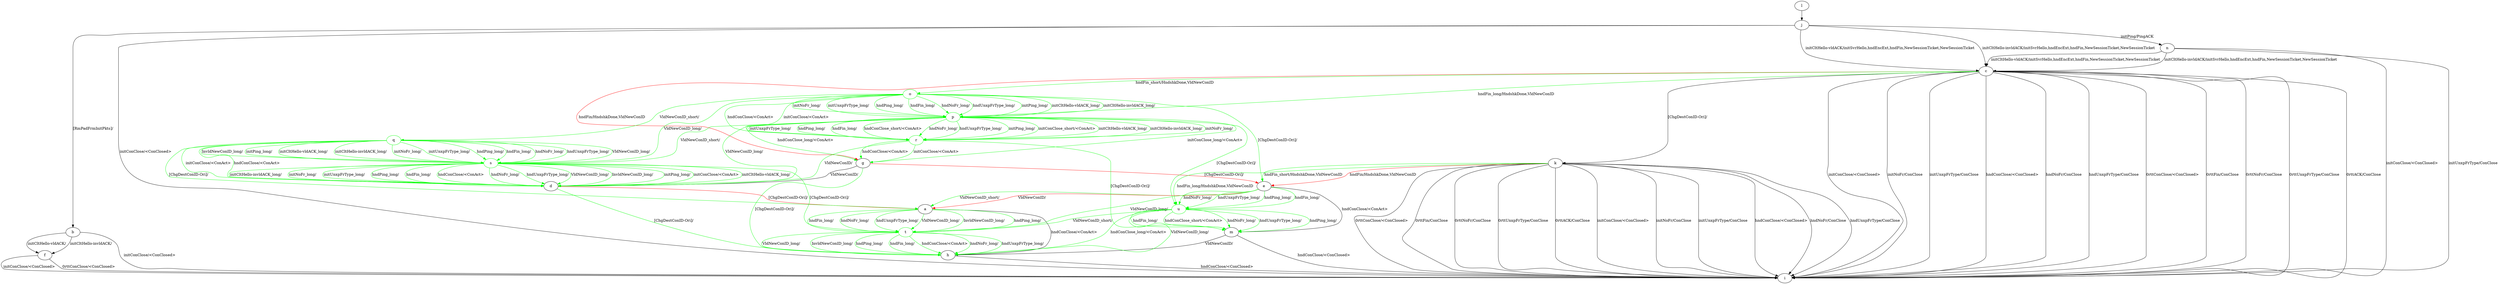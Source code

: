 digraph "" {
	a -> h	[key=0,
		label="hndConClose/<ConAct> "];
	t	[color=green];
	a -> t	[key=0,
		color=green,
		label="hndPing_long/ "];
	a -> t	[key=1,
		color=green,
		label="hndFin_long/ "];
	a -> t	[key=2,
		color=green,
		label="hndNoFr_long/ "];
	a -> t	[key=3,
		color=green,
		label="hndUnxpFrType_long/ "];
	a -> t	[key=4,
		color=green,
		label="VldNewConID_long/ "];
	a -> t	[key=5,
		color=green,
		label="InvldNewConID_long/ "];
	b -> f	[key=0,
		label="initCltHello-vldACK/ "];
	b -> f	[key=1,
		label="initCltHello-invldACK/ "];
	b -> i	[key=0,
		label="initConClose/<ConClosed> "];
	c -> g	[key=0,
		color=red,
		label="hndFin/HndshkDone,VldNewConID "];
	c -> i	[key=0,
		label="initConClose/<ConClosed> "];
	c -> i	[key=1,
		label="initNoFr/ConClose "];
	c -> i	[key=2,
		label="initUnxpFrType/ConClose "];
	c -> i	[key=3,
		label="hndConClose/<ConClosed> "];
	c -> i	[key=4,
		label="hndNoFr/ConClose "];
	c -> i	[key=5,
		label="hndUnxpFrType/ConClose "];
	c -> i	[key=6,
		label="0rttConClose/<ConClosed> "];
	c -> i	[key=7,
		label="0rttFin/ConClose "];
	c -> i	[key=8,
		label="0rttNoFr/ConClose "];
	c -> i	[key=9,
		label="0rttUnxpFrType/ConClose "];
	c -> i	[key=10,
		label="0rttACK/ConClose "];
	c -> k	[key=0,
		label="[ChgDestConID-Ori]/ "];
	o	[color=green];
	c -> o	[key=0,
		color=green,
		label="hndFin_short/HndshkDone,VldNewConID "];
	p	[color=green];
	c -> p	[key=0,
		color=green,
		label="hndFin_long/HndshkDone,VldNewConID "];
	d -> a	[key=0,
		color=red,
		label="[ChgDestConID-Ori]/ "];
	d -> h	[key=0,
		color=green,
		label="[ChgDestConID-Ori]/ "];
	e -> a	[key=0,
		color=green,
		label="VldNewConID_short/ "];
	e -> a	[key=1,
		color=red,
		label="VldNewConID/ "];
	e -> m	[key=0,
		label="hndConClose/<ConAct> "];
	e -> t	[key=0,
		color=green,
		label="VldNewConID_long/ "];
	u	[color=green];
	e -> u	[key=0,
		color=green,
		label="hndPing_long/ "];
	e -> u	[key=1,
		color=green,
		label="hndFin_long/ "];
	e -> u	[key=2,
		color=green,
		label="hndNoFr_long/ "];
	e -> u	[key=3,
		color=green,
		label="hndUnxpFrType_long/ "];
	f -> i	[key=0,
		label="initConClose/<ConClosed> "];
	f -> i	[key=1,
		label="0rttConClose/<ConClosed> "];
	g -> d	[key=0,
		label="VldNewConID/ "];
	g -> e	[key=0,
		color=red,
		label="[ChgDestConID-Ori]/ "];
	g -> h	[key=0,
		color=green,
		label="[ChgDestConID-Ori]/ "];
	h -> i	[key=0,
		label="hndConClose/<ConClosed> "];
	j -> b	[key=0,
		label="[RmPadFrmInitPkts]/ "];
	j -> c	[key=0,
		label="initCltHello-vldACK/initSvrHello,hndEncExt,hndFin,NewSessionTicket,NewSessionTicket "];
	j -> c	[key=1,
		label="initCltHello-invldACK/initSvrHello,hndEncExt,hndFin,NewSessionTicket,NewSessionTicket "];
	j -> i	[key=0,
		label="initConClose/<ConClosed> "];
	j -> n	[key=0,
		label="initPing/PingACK "];
	k -> e	[key=0,
		color=green,
		label="hndFin_short/HndshkDone,VldNewConID "];
	k -> e	[key=1,
		color=red,
		label="hndFin/HndshkDone,VldNewConID "];
	k -> i	[key=0,
		label="initConClose/<ConClosed> "];
	k -> i	[key=1,
		label="initNoFr/ConClose "];
	k -> i	[key=2,
		label="initUnxpFrType/ConClose "];
	k -> i	[key=3,
		label="hndConClose/<ConClosed> "];
	k -> i	[key=4,
		label="hndNoFr/ConClose "];
	k -> i	[key=5,
		label="hndUnxpFrType/ConClose "];
	k -> i	[key=6,
		label="0rttConClose/<ConClosed> "];
	k -> i	[key=7,
		label="0rttFin/ConClose "];
	k -> i	[key=8,
		label="0rttNoFr/ConClose "];
	k -> i	[key=9,
		label="0rttUnxpFrType/ConClose "];
	k -> i	[key=10,
		label="0rttACK/ConClose "];
	k -> u	[key=0,
		color=green,
		label="hndFin_long/HndshkDone,VldNewConID "];
	l -> j	[key=0];
	m -> h	[key=0,
		label="VldNewConID/ "];
	m -> i	[key=0,
		label="hndConClose/<ConClosed> "];
	n -> c	[key=0,
		label="initCltHello-vldACK/initSvrHello,hndEncExt,hndFin,NewSessionTicket,NewSessionTicket "];
	n -> c	[key=1,
		label="initCltHello-invldACK/initSvrHello,hndEncExt,hndFin,NewSessionTicket,NewSessionTicket "];
	n -> i	[key=0,
		label="initConClose/<ConClosed> "];
	n -> i	[key=1,
		label="initUnxpFrType/ConClose "];
	o -> e	[key=0,
		color=green,
		label="[ChgDestConID-Ori]/ "];
	o -> p	[key=0,
		color=green,
		label="initPing_long/ "];
	o -> p	[key=1,
		color=green,
		label="initCltHello-vldACK_long/ "];
	o -> p	[key=2,
		color=green,
		label="initCltHello-invldACK_long/ "];
	o -> p	[key=3,
		color=green,
		label="initNoFr_long/ "];
	o -> p	[key=4,
		color=green,
		label="initUnxpFrType_long/ "];
	o -> p	[key=5,
		color=green,
		label="hndPing_long/ "];
	o -> p	[key=6,
		color=green,
		label="hndFin_long/ "];
	o -> p	[key=7,
		color=green,
		label="hndNoFr_long/ "];
	o -> p	[key=8,
		color=green,
		label="hndUnxpFrType_long/ "];
	q	[color=green];
	o -> q	[key=0,
		color=green,
		label="VldNewConID_short/ "];
	r	[color=green];
	o -> r	[key=0,
		color=green,
		label="initConClose/<ConAct> "];
	o -> r	[key=1,
		color=green,
		label="hndConClose/<ConAct> "];
	s	[color=green];
	o -> s	[key=0,
		color=green,
		label="VldNewConID_long/ "];
	p -> d	[key=0,
		color=green,
		label="VldNewConID_long/ "];
	p -> g	[key=0,
		color=green,
		label="initConClose_long/<ConAct> "];
	p -> g	[key=1,
		color=green,
		label="hndConClose_long/<ConAct> "];
	p -> r	[key=0,
		color=green,
		label="initPing_long/ "];
	p -> r	[key=1,
		color=green,
		label="initConClose_short/<ConAct> "];
	p -> r	[key=2,
		color=green,
		label="initCltHello-vldACK_long/ "];
	p -> r	[key=3,
		color=green,
		label="initCltHello-invldACK_long/ "];
	p -> r	[key=4,
		color=green,
		label="initNoFr_long/ "];
	p -> r	[key=5,
		color=green,
		label="initUnxpFrType_long/ "];
	p -> r	[key=6,
		color=green,
		label="hndPing_long/ "];
	p -> r	[key=7,
		color=green,
		label="hndFin_long/ "];
	p -> r	[key=8,
		color=green,
		label="hndConClose_short/<ConAct> "];
	p -> r	[key=9,
		color=green,
		label="hndNoFr_long/ "];
	p -> r	[key=10,
		color=green,
		label="hndUnxpFrType_long/ "];
	p -> s	[key=0,
		color=green,
		label="VldNewConID_short/ "];
	p -> u	[key=0,
		color=green,
		label="[ChgDestConID-Ori]/ "];
	q -> a	[key=0,
		color=green,
		label="[ChgDestConID-Ori]/ "];
	q -> d	[key=0,
		color=green,
		label="initConClose/<ConAct> "];
	q -> d	[key=1,
		color=green,
		label="hndConClose/<ConAct> "];
	q -> s	[key=0,
		color=green,
		label="initPing_long/ "];
	q -> s	[key=1,
		color=green,
		label="initCltHello-vldACK_long/ "];
	q -> s	[key=2,
		color=green,
		label="initCltHello-invldACK_long/ "];
	q -> s	[key=3,
		color=green,
		label="initNoFr_long/ "];
	q -> s	[key=4,
		color=green,
		label="initUnxpFrType_long/ "];
	q -> s	[key=5,
		color=green,
		label="hndPing_long/ "];
	q -> s	[key=6,
		color=green,
		label="hndFin_long/ "];
	q -> s	[key=7,
		color=green,
		label="hndNoFr_long/ "];
	q -> s	[key=8,
		color=green,
		label="hndUnxpFrType_long/ "];
	q -> s	[key=9,
		color=green,
		label="VldNewConID_long/ "];
	q -> s	[key=10,
		color=green,
		label="InvldNewConID_long/ "];
	r -> d	[key=0,
		color=green,
		label="VldNewConID/ "];
	r -> g	[key=0,
		color=green,
		label="initConClose/<ConAct> "];
	r -> g	[key=1,
		color=green,
		label="hndConClose/<ConAct> "];
	r -> m	[key=0,
		color=green,
		label="[ChgDestConID-Ori]/ "];
	s -> d	[key=0,
		color=green,
		label="initPing_long/ "];
	s -> d	[key=1,
		color=green,
		label="initConClose/<ConAct> "];
	s -> d	[key=2,
		color=green,
		label="initCltHello-vldACK_long/ "];
	s -> d	[key=3,
		color=green,
		label="initCltHello-invldACK_long/ "];
	s -> d	[key=4,
		color=green,
		label="initNoFr_long/ "];
	s -> d	[key=5,
		color=green,
		label="initUnxpFrType_long/ "];
	s -> d	[key=6,
		color=green,
		label="hndPing_long/ "];
	s -> d	[key=7,
		color=green,
		label="hndFin_long/ "];
	s -> d	[key=8,
		color=green,
		label="hndConClose/<ConAct> "];
	s -> d	[key=9,
		color=green,
		label="hndNoFr_long/ "];
	s -> d	[key=10,
		color=green,
		label="hndUnxpFrType_long/ "];
	s -> d	[key=11,
		color=green,
		label="VldNewConID_long/ "];
	s -> d	[key=12,
		color=green,
		label="InvldNewConID_long/ "];
	s -> t	[key=0,
		color=green,
		label="[ChgDestConID-Ori]/ "];
	t -> h	[key=0,
		color=green,
		label="hndPing_long/ "];
	t -> h	[key=1,
		color=green,
		label="hndFin_long/ "];
	t -> h	[key=2,
		color=green,
		label="hndConClose/<ConAct> "];
	t -> h	[key=3,
		color=green,
		label="hndNoFr_long/ "];
	t -> h	[key=4,
		color=green,
		label="hndUnxpFrType_long/ "];
	t -> h	[key=5,
		color=green,
		label="VldNewConID_long/ "];
	t -> h	[key=6,
		color=green,
		label="InvldNewConID_long/ "];
	u -> h	[key=0,
		color=green,
		label="hndConClose_long/<ConAct> "];
	u -> h	[key=1,
		color=green,
		label="VldNewConID_long/ "];
	u -> m	[key=0,
		color=green,
		label="hndPing_long/ "];
	u -> m	[key=1,
		color=green,
		label="hndFin_long/ "];
	u -> m	[key=2,
		color=green,
		label="hndConClose_short/<ConAct> "];
	u -> m	[key=3,
		color=green,
		label="hndNoFr_long/ "];
	u -> m	[key=4,
		color=green,
		label="hndUnxpFrType_long/ "];
	u -> t	[key=0,
		color=green,
		label="VldNewConID_short/ "];
}
